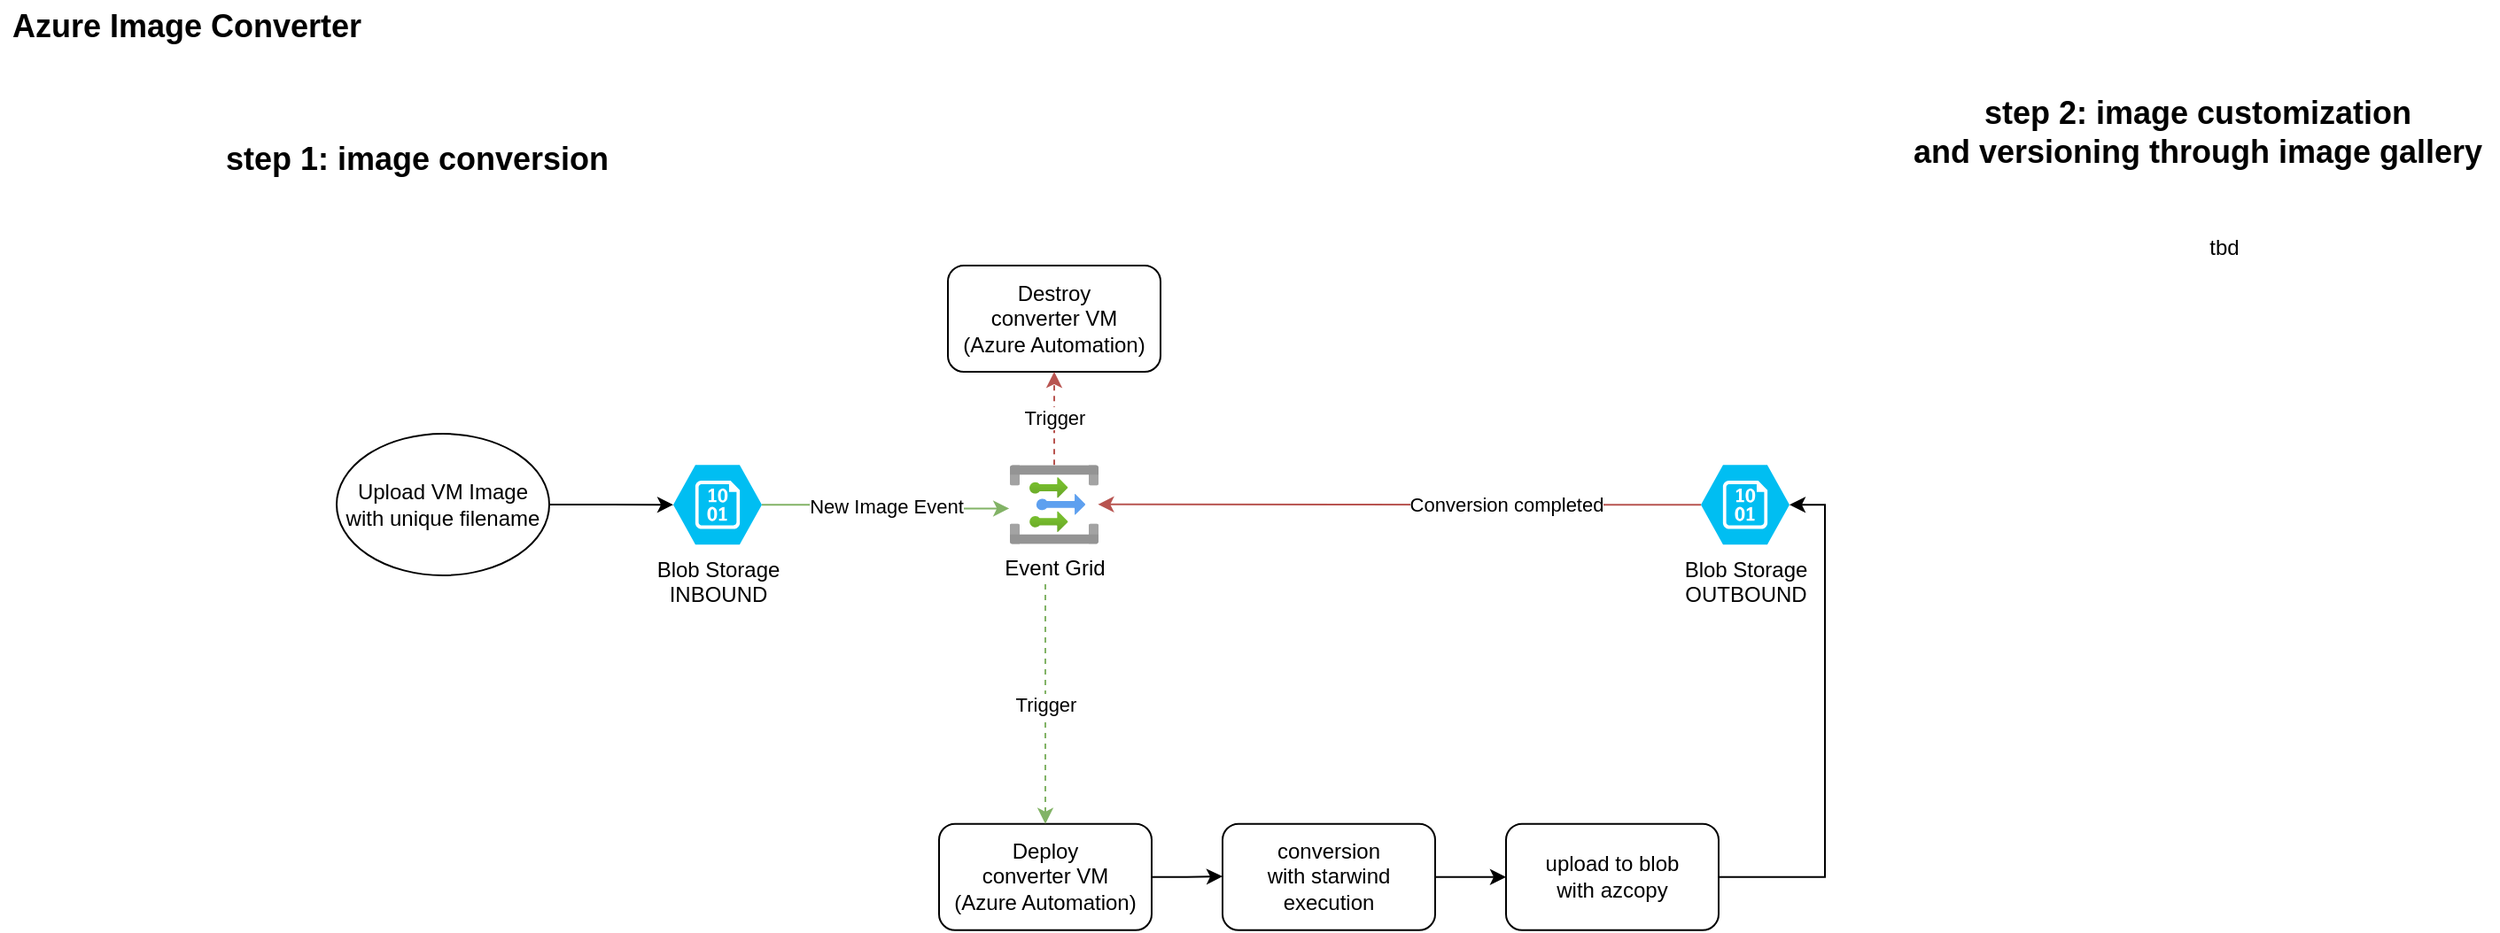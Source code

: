 <mxfile pages="2">
    <diagram id="4n2JLlKoIG18_r-i4fTg" name="Page-1">
        <mxGraphModel dx="871" dy="632" grid="1" gridSize="10" guides="1" tooltips="1" connect="1" arrows="1" fold="1" page="1" pageScale="1" pageWidth="1654" pageHeight="1169" math="0" shadow="0">
            <root>
                <mxCell id="0"/>
                <mxCell id="1" parent="0"/>
                <mxCell id="KgUpbxhpnciYqR2GpzP2-3" style="edgeStyle=orthogonalEdgeStyle;rounded=0;orthogonalLoop=1;jettySize=auto;html=1;" parent="1" source="EZV2C1cfWppYSg5PHqp--1" target="dB4QmbY4AmW77ImriIyo-6" edge="1">
                    <mxGeometry relative="1" as="geometry"/>
                </mxCell>
                <mxCell id="EZV2C1cfWppYSg5PHqp--1" value="conversion&lt;br&gt;with starwind execution" style="rounded=1;whiteSpace=wrap;html=1;" parent="1" vertex="1">
                    <mxGeometry x="730" y="520.39" width="120" height="60" as="geometry"/>
                </mxCell>
                <mxCell id="KgUpbxhpnciYqR2GpzP2-11" style="edgeStyle=orthogonalEdgeStyle;rounded=0;orthogonalLoop=1;jettySize=auto;html=1;" parent="1" source="EZV2C1cfWppYSg5PHqp--2" target="EZV2C1cfWppYSg5PHqp--3" edge="1">
                    <mxGeometry relative="1" as="geometry"/>
                </mxCell>
                <mxCell id="EZV2C1cfWppYSg5PHqp--2" value="Upload VM Image&lt;br&gt;with unique filename" style="ellipse;whiteSpace=wrap;html=1;" parent="1" vertex="1">
                    <mxGeometry x="230" y="300" width="120" height="80" as="geometry"/>
                </mxCell>
                <mxCell id="KgUpbxhpnciYqR2GpzP2-6" value="New Image Event" style="edgeStyle=orthogonalEdgeStyle;rounded=0;orthogonalLoop=1;jettySize=auto;html=1;entryX=-0.008;entryY=0.549;entryDx=0;entryDy=0;entryPerimeter=0;fillColor=#d5e8d4;strokeColor=#82b366;" parent="1" source="EZV2C1cfWppYSg5PHqp--3" target="KgUpbxhpnciYqR2GpzP2-5" edge="1">
                    <mxGeometry relative="1" as="geometry"/>
                </mxCell>
                <mxCell id="EZV2C1cfWppYSg5PHqp--3" value="Blob Storage&lt;br&gt;INBOUND" style="verticalLabelPosition=bottom;html=1;verticalAlign=top;align=center;strokeColor=none;fillColor=#00BEF2;shape=mxgraph.azure.storage_blob;" parent="1" vertex="1">
                    <mxGeometry x="420" y="317.61" width="50" height="45" as="geometry"/>
                </mxCell>
                <mxCell id="EZV2C1cfWppYSg5PHqp--18" value="step 1: image conversion" style="text;html=1;align=center;verticalAlign=middle;resizable=0;points=[];autosize=1;strokeColor=none;fontStyle=1;fontSize=18;" parent="1" vertex="1">
                    <mxGeometry x="160" y="130" width="230" height="30" as="geometry"/>
                </mxCell>
                <mxCell id="EZV2C1cfWppYSg5PHqp--20" value="step 2: image customization&lt;br&gt;and versioning through image gallery" style="text;html=1;align=center;verticalAlign=middle;resizable=0;points=[];autosize=1;strokeColor=none;fontStyle=1;fontSize=18;" parent="1" vertex="1">
                    <mxGeometry x="1110" y="105" width="340" height="50" as="geometry"/>
                </mxCell>
                <mxCell id="EZV2C1cfWppYSg5PHqp--58" value="Azure Image Converter" style="text;html=1;align=center;verticalAlign=middle;resizable=0;points=[];autosize=1;strokeColor=none;fontStyle=1;fontSize=18;" parent="1" vertex="1">
                    <mxGeometry x="40" y="55" width="210" height="30" as="geometry"/>
                </mxCell>
                <mxCell id="dB4QmbY4AmW77ImriIyo-3" style="edgeStyle=orthogonalEdgeStyle;rounded=0;orthogonalLoop=1;jettySize=auto;html=1;" parent="1" source="dB4QmbY4AmW77ImriIyo-2" edge="1">
                    <mxGeometry relative="1" as="geometry">
                        <mxPoint x="730" y="550" as="targetPoint"/>
                    </mxGeometry>
                </mxCell>
                <mxCell id="dB4QmbY4AmW77ImriIyo-2" value="Deploy&lt;br&gt;converter VM&lt;br&gt;(Azure Automation)" style="rounded=1;whiteSpace=wrap;html=1;" parent="1" vertex="1">
                    <mxGeometry x="570" y="520.39" width="120" height="60" as="geometry"/>
                </mxCell>
                <mxCell id="KgUpbxhpnciYqR2GpzP2-12" style="edgeStyle=orthogonalEdgeStyle;rounded=0;orthogonalLoop=1;jettySize=auto;html=1;entryX=1;entryY=0.5;entryDx=0;entryDy=0;entryPerimeter=0;" parent="1" source="dB4QmbY4AmW77ImriIyo-6" target="dB4QmbY4AmW77ImriIyo-8" edge="1">
                    <mxGeometry relative="1" as="geometry">
                        <Array as="points">
                            <mxPoint x="1070" y="550"/>
                            <mxPoint x="1070" y="340"/>
                        </Array>
                    </mxGeometry>
                </mxCell>
                <mxCell id="dB4QmbY4AmW77ImriIyo-6" value="upload to blob&lt;br&gt;with azcopy" style="rounded=1;whiteSpace=wrap;html=1;" parent="1" vertex="1">
                    <mxGeometry x="890" y="520.39" width="120" height="60" as="geometry"/>
                </mxCell>
                <mxCell id="KgUpbxhpnciYqR2GpzP2-7" style="edgeStyle=orthogonalEdgeStyle;rounded=0;orthogonalLoop=1;jettySize=auto;html=1;entryX=0.994;entryY=0.498;entryDx=0;entryDy=0;entryPerimeter=0;fillColor=#f8cecc;strokeColor=#b85450;exitX=0;exitY=0.5;exitDx=0;exitDy=0;exitPerimeter=0;" parent="1" source="dB4QmbY4AmW77ImriIyo-8" target="KgUpbxhpnciYqR2GpzP2-5" edge="1">
                    <mxGeometry relative="1" as="geometry">
                        <mxPoint x="999.35" y="407.483" as="sourcePoint"/>
                        <mxPoint x="650.0" y="341.746" as="targetPoint"/>
                        <Array as="points">
                            <mxPoint x="950" y="340"/>
                            <mxPoint x="950" y="340"/>
                        </Array>
                    </mxGeometry>
                </mxCell>
                <mxCell id="KgUpbxhpnciYqR2GpzP2-8" value="Conversion completed" style="edgeLabel;html=1;align=center;verticalAlign=middle;resizable=0;points=[];" parent="KgUpbxhpnciYqR2GpzP2-7" vertex="1" connectable="0">
                    <mxGeometry x="-0.143" y="-3" relative="1" as="geometry">
                        <mxPoint x="36" y="3" as="offset"/>
                    </mxGeometry>
                </mxCell>
                <mxCell id="dB4QmbY4AmW77ImriIyo-8" value="Blob Storage&lt;br&gt;OUTBOUND" style="verticalLabelPosition=bottom;html=1;verticalAlign=top;align=center;strokeColor=none;fillColor=#00BEF2;shape=mxgraph.azure.storage_blob;" parent="1" vertex="1">
                    <mxGeometry x="1000" y="317.61" width="50" height="45" as="geometry"/>
                </mxCell>
                <mxCell id="dB4QmbY4AmW77ImriIyo-11" value="Destroy &lt;br&gt;converter VM&lt;br&gt;(Azure Automation)" style="rounded=1;whiteSpace=wrap;html=1;" parent="1" vertex="1">
                    <mxGeometry x="575" y="205" width="120" height="60" as="geometry"/>
                </mxCell>
                <mxCell id="KgUpbxhpnciYqR2GpzP2-1" value="tbd" style="text;html=1;align=center;verticalAlign=middle;resizable=0;points=[];autosize=1;strokeColor=none;" parent="1" vertex="1">
                    <mxGeometry x="1280" y="185" width="30" height="20" as="geometry"/>
                </mxCell>
                <mxCell id="KgUpbxhpnciYqR2GpzP2-10" value="Trigger" style="edgeStyle=orthogonalEdgeStyle;rounded=0;orthogonalLoop=1;jettySize=auto;html=1;entryX=0.5;entryY=1;entryDx=0;entryDy=0;dashed=1;fillColor=#f8cecc;strokeColor=#b85450;" parent="1" source="KgUpbxhpnciYqR2GpzP2-5" target="dB4QmbY4AmW77ImriIyo-11" edge="1">
                    <mxGeometry relative="1" as="geometry"/>
                </mxCell>
                <mxCell id="KgUpbxhpnciYqR2GpzP2-5" value="Event Grid" style="aspect=fixed;html=1;points=[];align=center;image;fontSize=12;image=img/lib/azure2/integration/Event_Grid_Topics.svg;" parent="1" vertex="1">
                    <mxGeometry x="610" y="317.61" width="50" height="44.78" as="geometry"/>
                </mxCell>
                <mxCell id="KgUpbxhpnciYqR2GpzP2-9" value="Trigger" style="endArrow=classic;html=1;entryX=0.5;entryY=0;entryDx=0;entryDy=0;dashed=1;fillColor=#d5e8d4;strokeColor=#82b366;" parent="1" target="dB4QmbY4AmW77ImriIyo-2" edge="1">
                    <mxGeometry width="50" height="50" relative="1" as="geometry">
                        <mxPoint x="630" y="385" as="sourcePoint"/>
                        <mxPoint x="670" y="445" as="targetPoint"/>
                    </mxGeometry>
                </mxCell>
            </root>
        </mxGraphModel>
    </diagram>
    <diagram name="old" id="Ayx4G24AMDFc410HURZ9">
        <mxGraphModel dx="2062" dy="1192" grid="1" gridSize="10" guides="1" tooltips="1" connect="1" arrows="1" fold="1" page="1" pageScale="1" pageWidth="1654" pageHeight="1169" math="0" shadow="0">
            <root>
                <mxCell id="DLwAjuz8FD73YbeY9wB8-0"/>
                <mxCell id="DLwAjuz8FD73YbeY9wB8-1" parent="DLwAjuz8FD73YbeY9wB8-0"/>
                <mxCell id="DLwAjuz8FD73YbeY9wB8-2" value="" style="edgeStyle=orthogonalEdgeStyle;rounded=0;orthogonalLoop=1;jettySize=auto;html=1;" edge="1" parent="DLwAjuz8FD73YbeY9wB8-1" source="DLwAjuz8FD73YbeY9wB8-3" target="DLwAjuz8FD73YbeY9wB8-10">
                    <mxGeometry relative="1" as="geometry"/>
                </mxCell>
                <mxCell id="DLwAjuz8FD73YbeY9wB8-3" value="conversion&lt;br&gt;wrapper&lt;br&gt;script.sh" style="rounded=1;whiteSpace=wrap;html=1;" vertex="1" parent="DLwAjuz8FD73YbeY9wB8-1">
                    <mxGeometry x="424" y="510" width="120" height="60" as="geometry"/>
                </mxCell>
                <mxCell id="DLwAjuz8FD73YbeY9wB8-4" style="edgeStyle=orthogonalEdgeStyle;curved=1;rounded=0;orthogonalLoop=1;jettySize=auto;html=1;entryX=0.5;entryY=0;entryDx=0;entryDy=0;entryPerimeter=0;" edge="1" parent="DLwAjuz8FD73YbeY9wB8-1" source="DLwAjuz8FD73YbeY9wB8-5" target="DLwAjuz8FD73YbeY9wB8-7">
                    <mxGeometry relative="1" as="geometry"/>
                </mxCell>
                <mxCell id="DLwAjuz8FD73YbeY9wB8-5" value="Upload VM Image&lt;br&gt;with unique filename" style="ellipse;whiteSpace=wrap;html=1;" vertex="1" parent="DLwAjuz8FD73YbeY9wB8-1">
                    <mxGeometry x="30" y="205" width="120" height="80" as="geometry"/>
                </mxCell>
                <mxCell id="DLwAjuz8FD73YbeY9wB8-6" value="blob storage&lt;br&gt;trigger" style="edgeStyle=orthogonalEdgeStyle;rounded=0;orthogonalLoop=1;jettySize=auto;html=1;entryX=0.5;entryY=0;entryDx=0;entryDy=0;" edge="1" parent="DLwAjuz8FD73YbeY9wB8-1" source="DLwAjuz8FD73YbeY9wB8-7" target="DLwAjuz8FD73YbeY9wB8-3">
                    <mxGeometry x="0.215" relative="1" as="geometry">
                        <mxPoint x="450.68" y="409.84" as="targetPoint"/>
                        <mxPoint as="offset"/>
                    </mxGeometry>
                </mxCell>
                <mxCell id="DLwAjuz8FD73YbeY9wB8-7" value="Blob Storage" style="verticalLabelPosition=bottom;html=1;verticalAlign=top;align=center;strokeColor=none;fillColor=#00BEF2;shape=mxgraph.azure.storage_blob;" vertex="1" parent="DLwAjuz8FD73YbeY9wB8-1">
                    <mxGeometry x="280" y="388" width="50" height="45" as="geometry"/>
                </mxCell>
                <mxCell id="DLwAjuz8FD73YbeY9wB8-8" value="yes" style="edgeStyle=orthogonalEdgeStyle;rounded=0;orthogonalLoop=1;jettySize=auto;html=1;" edge="1" parent="DLwAjuz8FD73YbeY9wB8-1" source="DLwAjuz8FD73YbeY9wB8-10" target="DLwAjuz8FD73YbeY9wB8-11">
                    <mxGeometry relative="1" as="geometry"/>
                </mxCell>
                <mxCell id="DLwAjuz8FD73YbeY9wB8-9" value="no" style="edgeStyle=orthogonalEdgeStyle;rounded=0;orthogonalLoop=1;jettySize=auto;html=1;" edge="1" parent="DLwAjuz8FD73YbeY9wB8-1" source="DLwAjuz8FD73YbeY9wB8-10" target="DLwAjuz8FD73YbeY9wB8-13">
                    <mxGeometry relative="1" as="geometry"/>
                </mxCell>
                <mxCell id="DLwAjuz8FD73YbeY9wB8-10" value="is .ova" style="rhombus;whiteSpace=wrap;html=1;" vertex="1" parent="DLwAjuz8FD73YbeY9wB8-1">
                    <mxGeometry x="444" y="610" width="80" height="80" as="geometry"/>
                </mxCell>
                <mxCell id="DLwAjuz8FD73YbeY9wB8-11" value="&lt;div&gt;tar -xvf &amp;lt;image-name&amp;gt;.ova&lt;/div&gt;" style="rounded=1;whiteSpace=wrap;html=1;" vertex="1" parent="DLwAjuz8FD73YbeY9wB8-1">
                    <mxGeometry x="240" y="620" width="120" height="60" as="geometry"/>
                </mxCell>
                <mxCell id="DLwAjuz8FD73YbeY9wB8-12" value="yes" style="edgeStyle=orthogonalEdgeStyle;rounded=0;orthogonalLoop=1;jettySize=auto;html=1;entryX=1;entryY=0.5;entryDx=0;entryDy=0;" edge="1" parent="DLwAjuz8FD73YbeY9wB8-1" source="DLwAjuz8FD73YbeY9wB8-13" target="DLwAjuz8FD73YbeY9wB8-17">
                    <mxGeometry relative="1" as="geometry">
                        <mxPoint x="380" y="780" as="targetPoint"/>
                    </mxGeometry>
                </mxCell>
                <mxCell id="DLwAjuz8FD73YbeY9wB8-13" value="is .vmdk" style="rhombus;whiteSpace=wrap;html=1;" vertex="1" parent="DLwAjuz8FD73YbeY9wB8-1">
                    <mxGeometry x="444" y="750" width="80" height="80" as="geometry"/>
                </mxCell>
                <mxCell id="DLwAjuz8FD73YbeY9wB8-14" style="edgeStyle=orthogonalEdgeStyle;curved=1;rounded=0;orthogonalLoop=1;jettySize=auto;html=1;entryX=0;entryY=0.5;entryDx=0;entryDy=0;entryPerimeter=0;dashed=1;exitX=0;exitY=0.5;exitDx=0;exitDy=0;" edge="1" parent="DLwAjuz8FD73YbeY9wB8-1" source="DLwAjuz8FD73YbeY9wB8-33" target="DLwAjuz8FD73YbeY9wB8-7">
                    <mxGeometry relative="1" as="geometry">
                        <Array as="points">
                            <mxPoint x="90" y="790"/>
                            <mxPoint x="80" y="790"/>
                            <mxPoint x="80" y="411"/>
                        </Array>
                    </mxGeometry>
                </mxCell>
                <mxCell id="DLwAjuz8FD73YbeY9wB8-15" value="log vhd-filename.txt" style="edgeStyle=orthogonalEdgeStyle;rounded=0;orthogonalLoop=1;jettySize=auto;html=1;entryX=0.5;entryY=1;entryDx=0;entryDy=0;entryPerimeter=0;fillColor=#ffe6cc;strokeColor=#d79b00;exitX=1;exitY=0.5;exitDx=0;exitDy=0;" edge="1" parent="DLwAjuz8FD73YbeY9wB8-1" source="DLwAjuz8FD73YbeY9wB8-33" target="DLwAjuz8FD73YbeY9wB8-31">
                    <mxGeometry relative="1" as="geometry">
                        <mxPoint x="240" y="910" as="sourcePoint"/>
                        <Array as="points">
                            <mxPoint x="797" y="885"/>
                        </Array>
                    </mxGeometry>
                </mxCell>
                <mxCell id="DLwAjuz8FD73YbeY9wB8-16" style="edgeStyle=orthogonalEdgeStyle;rounded=0;orthogonalLoop=1;jettySize=auto;html=1;entryX=0.5;entryY=0;entryDx=0;entryDy=0;fontSize=18;" edge="1" parent="DLwAjuz8FD73YbeY9wB8-1" source="DLwAjuz8FD73YbeY9wB8-17" target="DLwAjuz8FD73YbeY9wB8-33">
                    <mxGeometry relative="1" as="geometry"/>
                </mxCell>
                <mxCell id="DLwAjuz8FD73YbeY9wB8-17" value="&lt;div&gt;$ qemu-img convert -f vmdk -O vpc image.vmdk win_or_linux_image.vhd&lt;/div&gt;" style="rounded=1;whiteSpace=wrap;html=1;fontStyle=1" vertex="1" parent="DLwAjuz8FD73YbeY9wB8-1">
                    <mxGeometry x="160" y="765" width="210" height="50" as="geometry"/>
                </mxCell>
                <mxCell id="DLwAjuz8FD73YbeY9wB8-18" value="step 1: image conversion" style="text;html=1;align=center;verticalAlign=middle;resizable=0;points=[];autosize=1;strokeColor=none;fontStyle=1;fontSize=18;" vertex="1" parent="DLwAjuz8FD73YbeY9wB8-1">
                    <mxGeometry x="160" y="130" width="230" height="30" as="geometry"/>
                </mxCell>
                <mxCell id="DLwAjuz8FD73YbeY9wB8-19" value="step 2: image customization&lt;br&gt;and versioning through image gallery" style="text;html=1;align=center;verticalAlign=middle;resizable=0;points=[];autosize=1;strokeColor=none;fontStyle=1;fontSize=18;" vertex="1" parent="DLwAjuz8FD73YbeY9wB8-1">
                    <mxGeometry x="705" y="120" width="340" height="50" as="geometry"/>
                </mxCell>
                <mxCell id="DLwAjuz8FD73YbeY9wB8-20" value="" style="endArrow=classic;html=1;dashed=1;" edge="1" parent="DLwAjuz8FD73YbeY9wB8-1">
                    <mxGeometry width="50" height="50" relative="1" as="geometry">
                        <mxPoint x="350" y="370" as="sourcePoint"/>
                        <mxPoint x="530" y="250" as="targetPoint"/>
                    </mxGeometry>
                </mxCell>
                <mxCell id="DLwAjuz8FD73YbeY9wB8-21" value="Artifact: VHD Image" style="verticalLabelPosition=bottom;html=1;verticalAlign=top;align=center;strokeColor=none;fillColor=#00BEF2;shape=mxgraph.azure.operating_system_image;fontStyle=1" vertex="1" parent="DLwAjuz8FD73YbeY9wB8-1">
                    <mxGeometry x="580" y="220" width="50" height="50" as="geometry"/>
                </mxCell>
                <mxCell id="DLwAjuz8FD73YbeY9wB8-22" value="" style="endArrow=classic;html=1;dashed=1;entryX=0.5;entryY=0;entryDx=0;entryDy=0;" edge="1" parent="DLwAjuz8FD73YbeY9wB8-1" target="DLwAjuz8FD73YbeY9wB8-24">
                    <mxGeometry width="50" height="50" relative="1" as="geometry">
                        <mxPoint x="680" y="260" as="sourcePoint"/>
                        <mxPoint x="900" y="480" as="targetPoint"/>
                    </mxGeometry>
                </mxCell>
                <mxCell id="DLwAjuz8FD73YbeY9wB8-23" value="publish" style="edgeStyle=none;rounded=0;orthogonalLoop=1;jettySize=auto;html=1;exitX=0.75;exitY=0;exitDx=0;exitDy=0;fontStyle=1" edge="1" parent="DLwAjuz8FD73YbeY9wB8-1" source="DLwAjuz8FD73YbeY9wB8-24">
                    <mxGeometry relative="1" as="geometry">
                        <mxPoint x="1100" y="340" as="targetPoint"/>
                    </mxGeometry>
                </mxCell>
                <mxCell id="DLwAjuz8FD73YbeY9wB8-24" value="&amp;nbsp;&amp;nbsp;azure&lt;br&gt;packer build&lt;br&gt;windows.sh" style="rounded=1;whiteSpace=wrap;html=1;fontStyle=1" vertex="1" parent="DLwAjuz8FD73YbeY9wB8-1">
                    <mxGeometry x="737" y="510" width="120" height="60" as="geometry"/>
                </mxCell>
                <mxCell id="DLwAjuz8FD73YbeY9wB8-25" style="edgeStyle=none;rounded=0;orthogonalLoop=1;jettySize=auto;html=1;exitX=1;exitY=0.25;exitDx=0;exitDy=0;" edge="1" parent="DLwAjuz8FD73YbeY9wB8-1" source="DLwAjuz8FD73YbeY9wB8-26">
                    <mxGeometry relative="1" as="geometry">
                        <mxPoint x="1100" y="340" as="targetPoint"/>
                    </mxGeometry>
                </mxCell>
                <mxCell id="DLwAjuz8FD73YbeY9wB8-26" value="packerbuild&lt;br&gt;&amp;nbsp;azure linux.sh" style="rounded=1;whiteSpace=wrap;html=1;fontStyle=1" vertex="1" parent="DLwAjuz8FD73YbeY9wB8-1">
                    <mxGeometry x="737" y="620" width="120" height="60" as="geometry"/>
                </mxCell>
                <mxCell id="DLwAjuz8FD73YbeY9wB8-27" style="edgeStyle=none;rounded=0;orthogonalLoop=1;jettySize=auto;html=1;entryX=0.8;entryY=-0.02;entryDx=0;entryDy=0;entryPerimeter=0;" edge="1" parent="DLwAjuz8FD73YbeY9wB8-1" source="DLwAjuz8FD73YbeY9wB8-28" target="DLwAjuz8FD73YbeY9wB8-30">
                    <mxGeometry relative="1" as="geometry"/>
                </mxCell>
                <mxCell id="DLwAjuz8FD73YbeY9wB8-28" value="Artifact:&lt;br&gt;Shared Image Gallery" style="aspect=fixed;html=1;points=[];align=center;image;fontSize=12;image=img/lib/azure2/compute/Shared_Image_Galleries.svg;fontStyle=1" vertex="1" parent="DLwAjuz8FD73YbeY9wB8-1">
                    <mxGeometry x="1110" y="213" width="64" height="64" as="geometry"/>
                </mxCell>
                <mxCell id="DLwAjuz8FD73YbeY9wB8-29" value="step 3: build &amp;amp; destroy VM test" style="text;html=1;align=center;verticalAlign=middle;resizable=0;points=[];autosize=1;strokeColor=none;fontStyle=1;fontSize=18;" vertex="1" parent="DLwAjuz8FD73YbeY9wB8-1">
                    <mxGeometry x="1315" y="130" width="280" height="30" as="geometry"/>
                </mxCell>
                <mxCell id="DLwAjuz8FD73YbeY9wB8-30" value="terraform apply vm.tf" style="aspect=fixed;html=1;points=[];align=center;image;fontSize=12;image=img/lib/mscae/Azure_Pipelines.svg;" vertex="1" parent="DLwAjuz8FD73YbeY9wB8-1">
                    <mxGeometry x="1480" y="600" width="50" height="50" as="geometry"/>
                </mxCell>
                <mxCell id="DLwAjuz8FD73YbeY9wB8-31" value="" style="verticalLabelPosition=bottom;html=1;verticalAlign=top;align=center;strokeColor=none;fillColor=#00BEF2;shape=mxgraph.azure.github_code;pointerEvents=1;" vertex="1" parent="DLwAjuz8FD73YbeY9wB8-1">
                    <mxGeometry x="772" y="815" width="50" height="50" as="geometry"/>
                </mxCell>
                <mxCell id="DLwAjuz8FD73YbeY9wB8-32" value="Azure Image Converter" style="text;html=1;align=center;verticalAlign=middle;resizable=0;points=[];autosize=1;strokeColor=none;fontStyle=1;fontSize=18;" vertex="1" parent="DLwAjuz8FD73YbeY9wB8-1">
                    <mxGeometry x="40" y="55" width="210" height="30" as="geometry"/>
                </mxCell>
                <mxCell id="DLwAjuz8FD73YbeY9wB8-33" value="&lt;div&gt;azcopy&amp;nbsp;&lt;/div&gt;win_or_linux_image.vhd to blob" style="rounded=1;whiteSpace=wrap;html=1;fontStyle=1" vertex="1" parent="DLwAjuz8FD73YbeY9wB8-1">
                    <mxGeometry x="90" y="860" width="210" height="50" as="geometry"/>
                </mxCell>
                <mxCell id="DLwAjuz8FD73YbeY9wB8-34" value="Trigger" style="edgeStyle=none;rounded=0;orthogonalLoop=1;jettySize=auto;html=1;exitX=0.5;exitY=0;exitDx=0;exitDy=0;fontStyle=1;exitPerimeter=0;entryX=0.5;entryY=1;entryDx=0;entryDy=0;" edge="1" parent="DLwAjuz8FD73YbeY9wB8-1" source="DLwAjuz8FD73YbeY9wB8-31" target="DLwAjuz8FD73YbeY9wB8-26">
                    <mxGeometry relative="1" as="geometry">
                        <mxPoint x="1110" y="350" as="targetPoint"/>
                        <mxPoint x="837" y="520" as="sourcePoint"/>
                    </mxGeometry>
                </mxCell>
                <mxCell id="DLwAjuz8FD73YbeY9wB8-35" value="image worker VM: windows with starwind converter" style="aspect=fixed;html=1;points=[];align=center;image;fontSize=12;image=img/lib/azure2/compute/Virtual_Machine.svg;" vertex="1" parent="DLwAjuz8FD73YbeY9wB8-1">
                    <mxGeometry x="444" y="970" width="59" height="54.72" as="geometry"/>
                </mxCell>
            </root>
        </mxGraphModel>
    </diagram>
</mxfile>